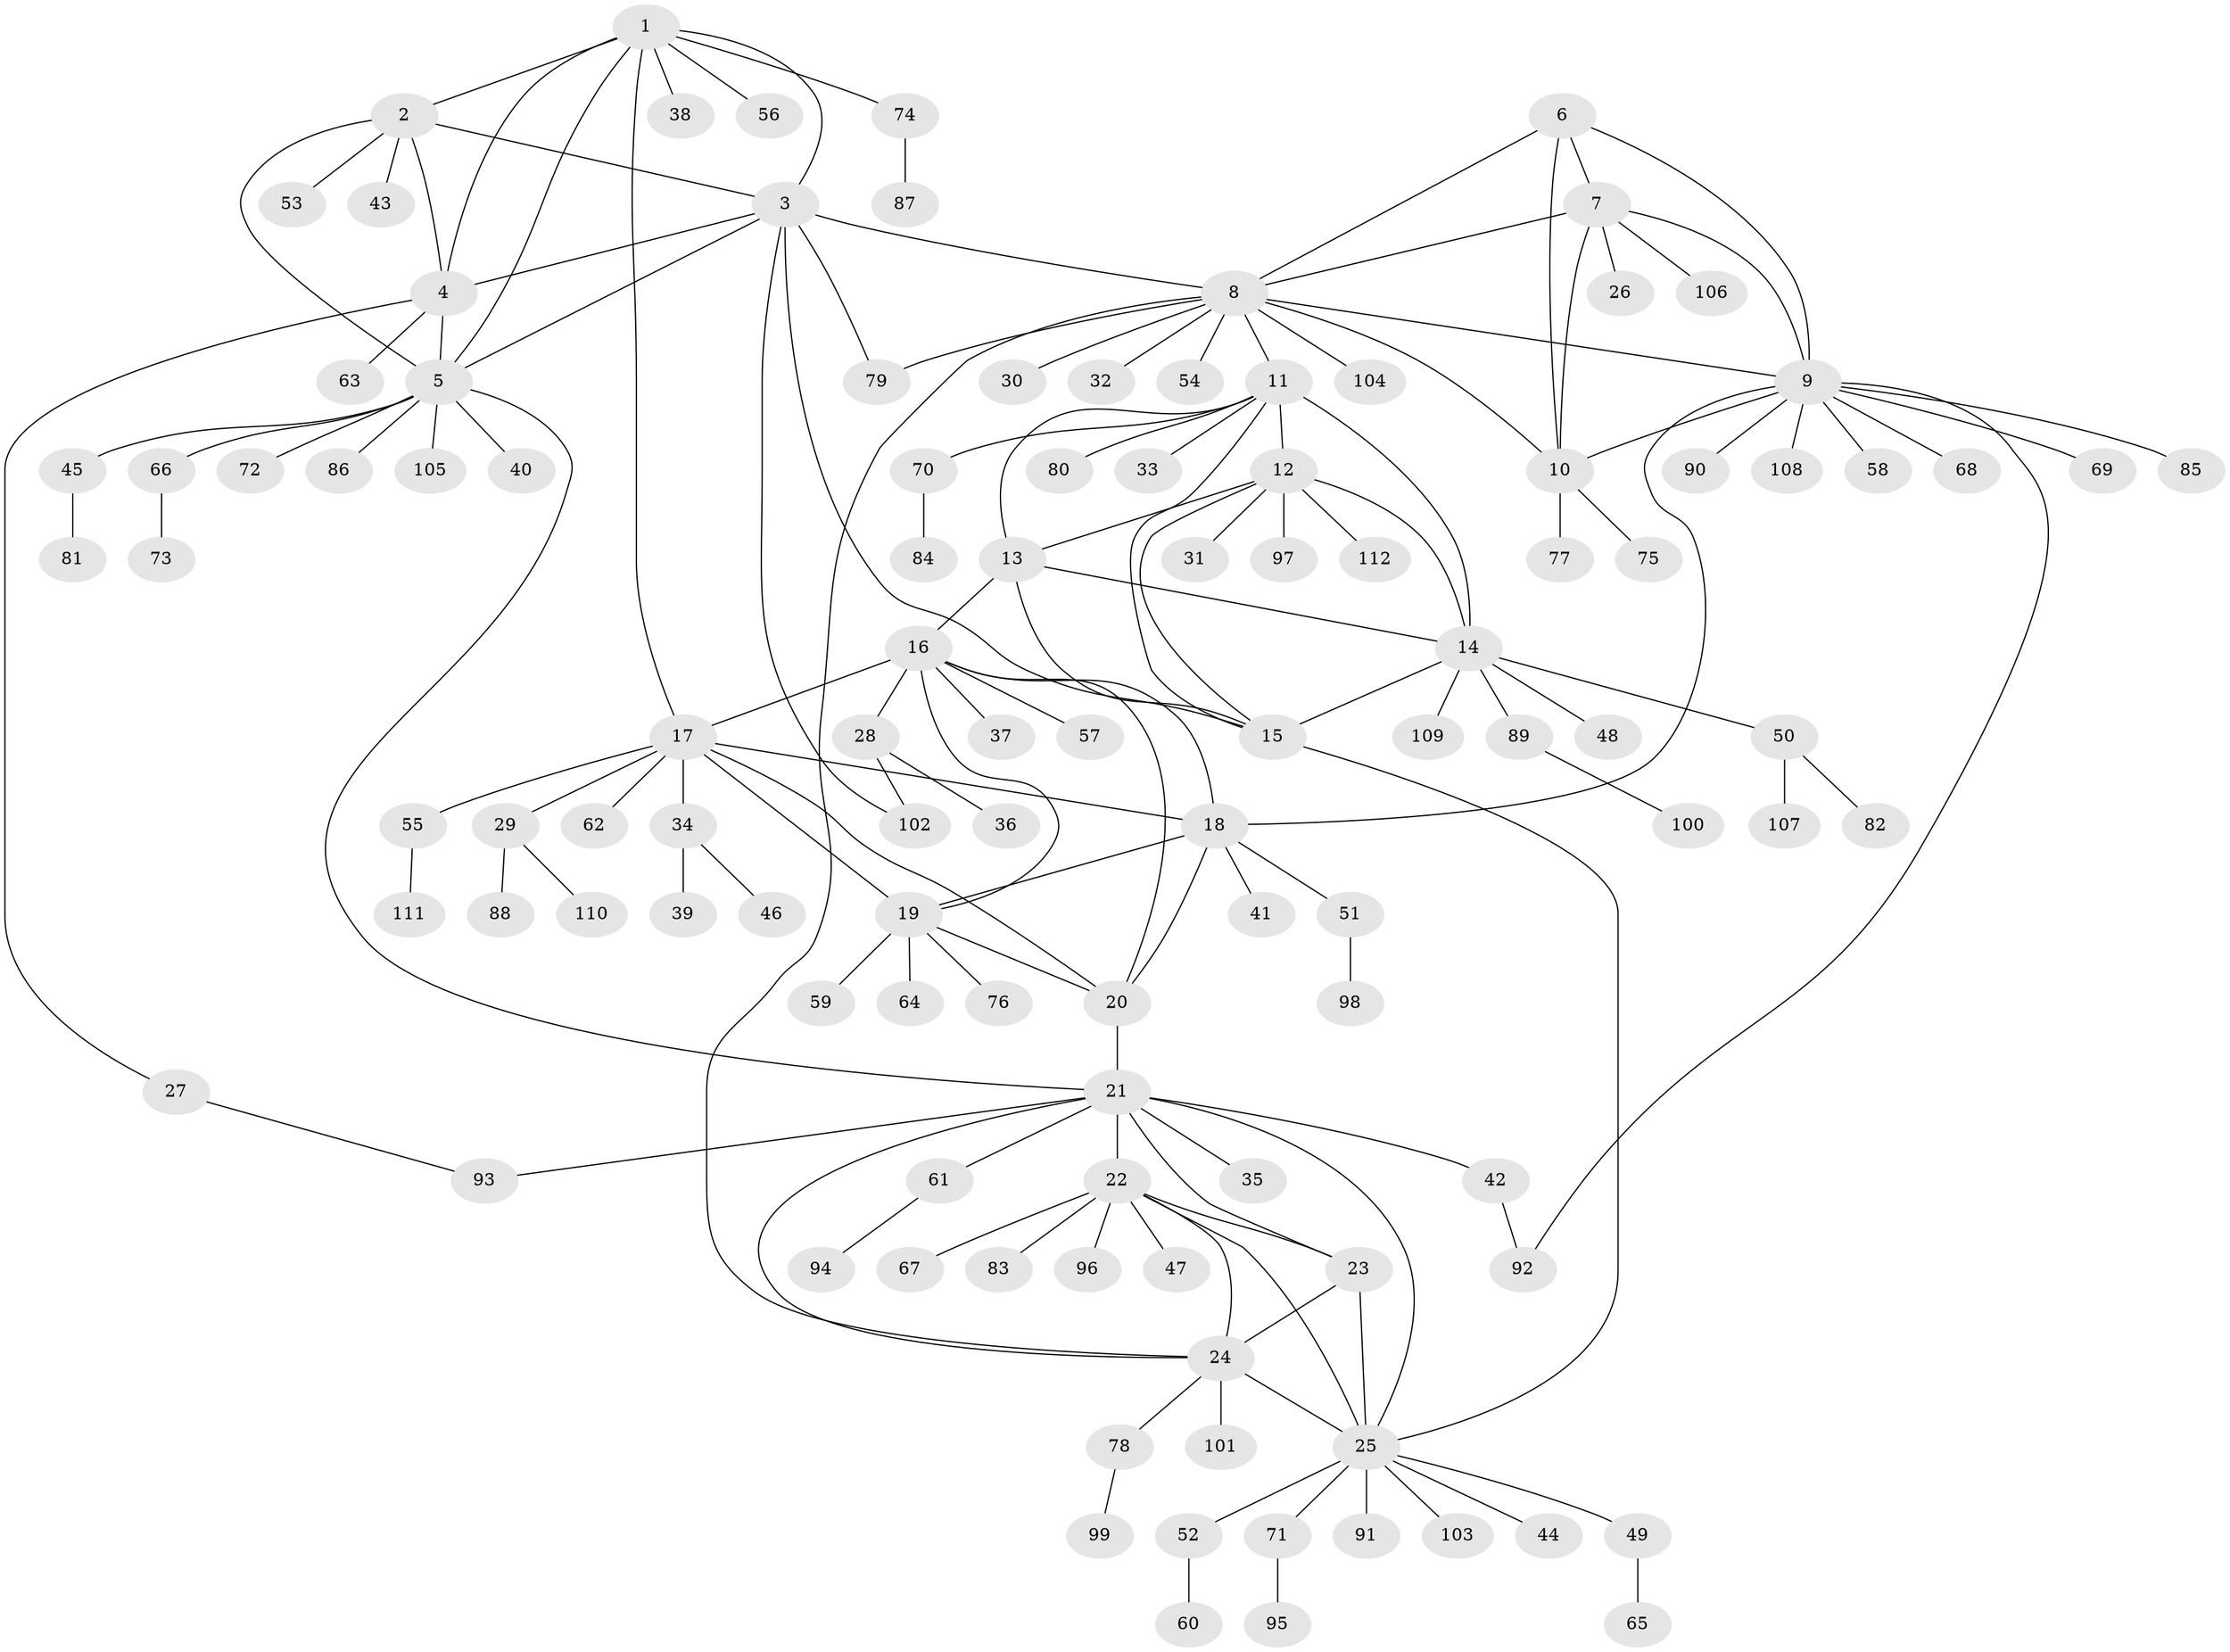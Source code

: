 // Generated by graph-tools (version 1.1) at 2025/16/03/09/25 04:16:00]
// undirected, 112 vertices, 151 edges
graph export_dot {
graph [start="1"]
  node [color=gray90,style=filled];
  1;
  2;
  3;
  4;
  5;
  6;
  7;
  8;
  9;
  10;
  11;
  12;
  13;
  14;
  15;
  16;
  17;
  18;
  19;
  20;
  21;
  22;
  23;
  24;
  25;
  26;
  27;
  28;
  29;
  30;
  31;
  32;
  33;
  34;
  35;
  36;
  37;
  38;
  39;
  40;
  41;
  42;
  43;
  44;
  45;
  46;
  47;
  48;
  49;
  50;
  51;
  52;
  53;
  54;
  55;
  56;
  57;
  58;
  59;
  60;
  61;
  62;
  63;
  64;
  65;
  66;
  67;
  68;
  69;
  70;
  71;
  72;
  73;
  74;
  75;
  76;
  77;
  78;
  79;
  80;
  81;
  82;
  83;
  84;
  85;
  86;
  87;
  88;
  89;
  90;
  91;
  92;
  93;
  94;
  95;
  96;
  97;
  98;
  99;
  100;
  101;
  102;
  103;
  104;
  105;
  106;
  107;
  108;
  109;
  110;
  111;
  112;
  1 -- 2;
  1 -- 3;
  1 -- 4;
  1 -- 5;
  1 -- 17;
  1 -- 38;
  1 -- 56;
  1 -- 74;
  2 -- 3;
  2 -- 4;
  2 -- 5;
  2 -- 43;
  2 -- 53;
  3 -- 4;
  3 -- 5;
  3 -- 8;
  3 -- 15;
  3 -- 79;
  3 -- 102;
  4 -- 5;
  4 -- 27;
  4 -- 63;
  5 -- 21;
  5 -- 40;
  5 -- 45;
  5 -- 66;
  5 -- 72;
  5 -- 86;
  5 -- 105;
  6 -- 7;
  6 -- 8;
  6 -- 9;
  6 -- 10;
  7 -- 8;
  7 -- 9;
  7 -- 10;
  7 -- 26;
  7 -- 106;
  8 -- 9;
  8 -- 10;
  8 -- 11;
  8 -- 24;
  8 -- 30;
  8 -- 32;
  8 -- 54;
  8 -- 79;
  8 -- 104;
  9 -- 10;
  9 -- 18;
  9 -- 58;
  9 -- 68;
  9 -- 69;
  9 -- 85;
  9 -- 90;
  9 -- 92;
  9 -- 108;
  10 -- 75;
  10 -- 77;
  11 -- 12;
  11 -- 13;
  11 -- 14;
  11 -- 15;
  11 -- 33;
  11 -- 70;
  11 -- 80;
  12 -- 13;
  12 -- 14;
  12 -- 15;
  12 -- 31;
  12 -- 97;
  12 -- 112;
  13 -- 14;
  13 -- 15;
  13 -- 16;
  14 -- 15;
  14 -- 48;
  14 -- 50;
  14 -- 89;
  14 -- 109;
  15 -- 25;
  16 -- 17;
  16 -- 18;
  16 -- 19;
  16 -- 20;
  16 -- 28;
  16 -- 37;
  16 -- 57;
  17 -- 18;
  17 -- 19;
  17 -- 20;
  17 -- 29;
  17 -- 34;
  17 -- 55;
  17 -- 62;
  18 -- 19;
  18 -- 20;
  18 -- 41;
  18 -- 51;
  19 -- 20;
  19 -- 59;
  19 -- 64;
  19 -- 76;
  20 -- 21;
  21 -- 22;
  21 -- 23;
  21 -- 24;
  21 -- 25;
  21 -- 35;
  21 -- 42;
  21 -- 61;
  21 -- 93;
  22 -- 23;
  22 -- 24;
  22 -- 25;
  22 -- 47;
  22 -- 67;
  22 -- 83;
  22 -- 96;
  23 -- 24;
  23 -- 25;
  24 -- 25;
  24 -- 78;
  24 -- 101;
  25 -- 44;
  25 -- 49;
  25 -- 52;
  25 -- 71;
  25 -- 91;
  25 -- 103;
  27 -- 93;
  28 -- 36;
  28 -- 102;
  29 -- 88;
  29 -- 110;
  34 -- 39;
  34 -- 46;
  42 -- 92;
  45 -- 81;
  49 -- 65;
  50 -- 82;
  50 -- 107;
  51 -- 98;
  52 -- 60;
  55 -- 111;
  61 -- 94;
  66 -- 73;
  70 -- 84;
  71 -- 95;
  74 -- 87;
  78 -- 99;
  89 -- 100;
}

